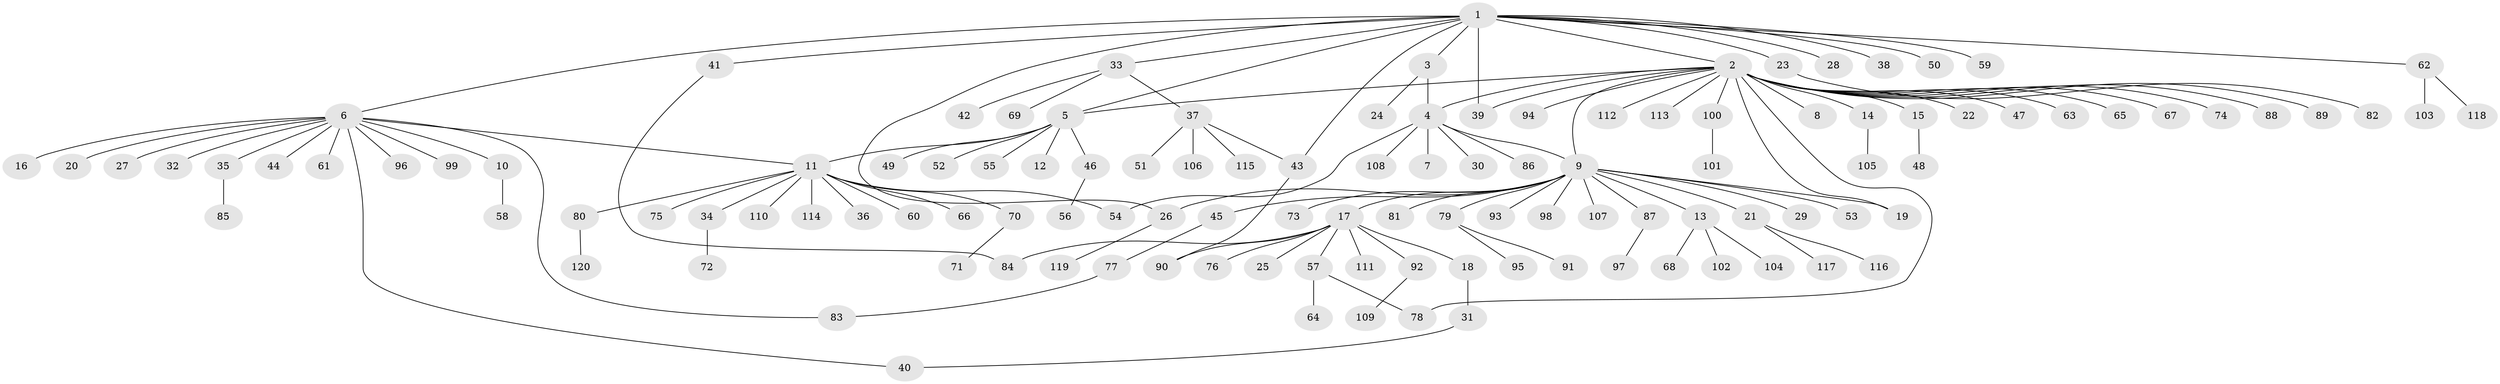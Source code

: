 // Generated by graph-tools (version 1.1) at 2025/26/03/09/25 03:26:04]
// undirected, 120 vertices, 133 edges
graph export_dot {
graph [start="1"]
  node [color=gray90,style=filled];
  1;
  2;
  3;
  4;
  5;
  6;
  7;
  8;
  9;
  10;
  11;
  12;
  13;
  14;
  15;
  16;
  17;
  18;
  19;
  20;
  21;
  22;
  23;
  24;
  25;
  26;
  27;
  28;
  29;
  30;
  31;
  32;
  33;
  34;
  35;
  36;
  37;
  38;
  39;
  40;
  41;
  42;
  43;
  44;
  45;
  46;
  47;
  48;
  49;
  50;
  51;
  52;
  53;
  54;
  55;
  56;
  57;
  58;
  59;
  60;
  61;
  62;
  63;
  64;
  65;
  66;
  67;
  68;
  69;
  70;
  71;
  72;
  73;
  74;
  75;
  76;
  77;
  78;
  79;
  80;
  81;
  82;
  83;
  84;
  85;
  86;
  87;
  88;
  89;
  90;
  91;
  92;
  93;
  94;
  95;
  96;
  97;
  98;
  99;
  100;
  101;
  102;
  103;
  104;
  105;
  106;
  107;
  108;
  109;
  110;
  111;
  112;
  113;
  114;
  115;
  116;
  117;
  118;
  119;
  120;
  1 -- 2;
  1 -- 3;
  1 -- 5;
  1 -- 6;
  1 -- 23;
  1 -- 26;
  1 -- 28;
  1 -- 33;
  1 -- 38;
  1 -- 39;
  1 -- 41;
  1 -- 43;
  1 -- 50;
  1 -- 59;
  1 -- 62;
  2 -- 4;
  2 -- 5;
  2 -- 8;
  2 -- 9;
  2 -- 14;
  2 -- 15;
  2 -- 19;
  2 -- 22;
  2 -- 39;
  2 -- 47;
  2 -- 63;
  2 -- 65;
  2 -- 67;
  2 -- 74;
  2 -- 78;
  2 -- 88;
  2 -- 89;
  2 -- 94;
  2 -- 100;
  2 -- 112;
  2 -- 113;
  3 -- 4;
  3 -- 24;
  4 -- 7;
  4 -- 9;
  4 -- 30;
  4 -- 54;
  4 -- 86;
  4 -- 108;
  5 -- 11;
  5 -- 12;
  5 -- 46;
  5 -- 49;
  5 -- 52;
  5 -- 55;
  6 -- 10;
  6 -- 11;
  6 -- 16;
  6 -- 20;
  6 -- 27;
  6 -- 32;
  6 -- 35;
  6 -- 40;
  6 -- 44;
  6 -- 61;
  6 -- 83;
  6 -- 96;
  6 -- 99;
  9 -- 13;
  9 -- 17;
  9 -- 19;
  9 -- 21;
  9 -- 26;
  9 -- 29;
  9 -- 45;
  9 -- 53;
  9 -- 73;
  9 -- 79;
  9 -- 81;
  9 -- 87;
  9 -- 93;
  9 -- 98;
  9 -- 107;
  10 -- 58;
  11 -- 34;
  11 -- 36;
  11 -- 54;
  11 -- 60;
  11 -- 66;
  11 -- 70;
  11 -- 75;
  11 -- 80;
  11 -- 110;
  11 -- 114;
  13 -- 68;
  13 -- 102;
  13 -- 104;
  14 -- 105;
  15 -- 48;
  17 -- 18;
  17 -- 25;
  17 -- 57;
  17 -- 76;
  17 -- 84;
  17 -- 90;
  17 -- 92;
  17 -- 111;
  18 -- 31;
  21 -- 116;
  21 -- 117;
  23 -- 82;
  26 -- 119;
  31 -- 40;
  33 -- 37;
  33 -- 42;
  33 -- 69;
  34 -- 72;
  35 -- 85;
  37 -- 43;
  37 -- 51;
  37 -- 106;
  37 -- 115;
  41 -- 84;
  43 -- 90;
  45 -- 77;
  46 -- 56;
  57 -- 64;
  57 -- 78;
  62 -- 103;
  62 -- 118;
  70 -- 71;
  77 -- 83;
  79 -- 91;
  79 -- 95;
  80 -- 120;
  87 -- 97;
  92 -- 109;
  100 -- 101;
}
